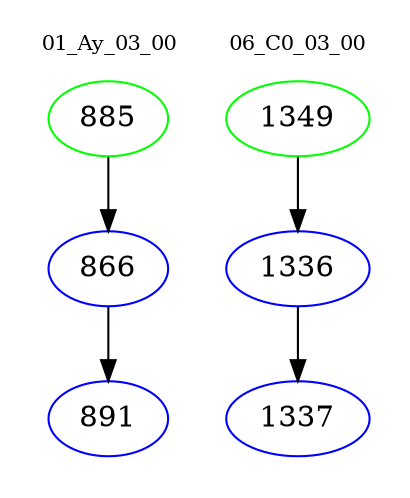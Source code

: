 digraph{
subgraph cluster_0 {
color = white
label = "01_Ay_03_00";
fontsize=10;
T0_885 [label="885", color="green"]
T0_885 -> T0_866 [color="black"]
T0_866 [label="866", color="blue"]
T0_866 -> T0_891 [color="black"]
T0_891 [label="891", color="blue"]
}
subgraph cluster_1 {
color = white
label = "06_C0_03_00";
fontsize=10;
T1_1349 [label="1349", color="green"]
T1_1349 -> T1_1336 [color="black"]
T1_1336 [label="1336", color="blue"]
T1_1336 -> T1_1337 [color="black"]
T1_1337 [label="1337", color="blue"]
}
}
